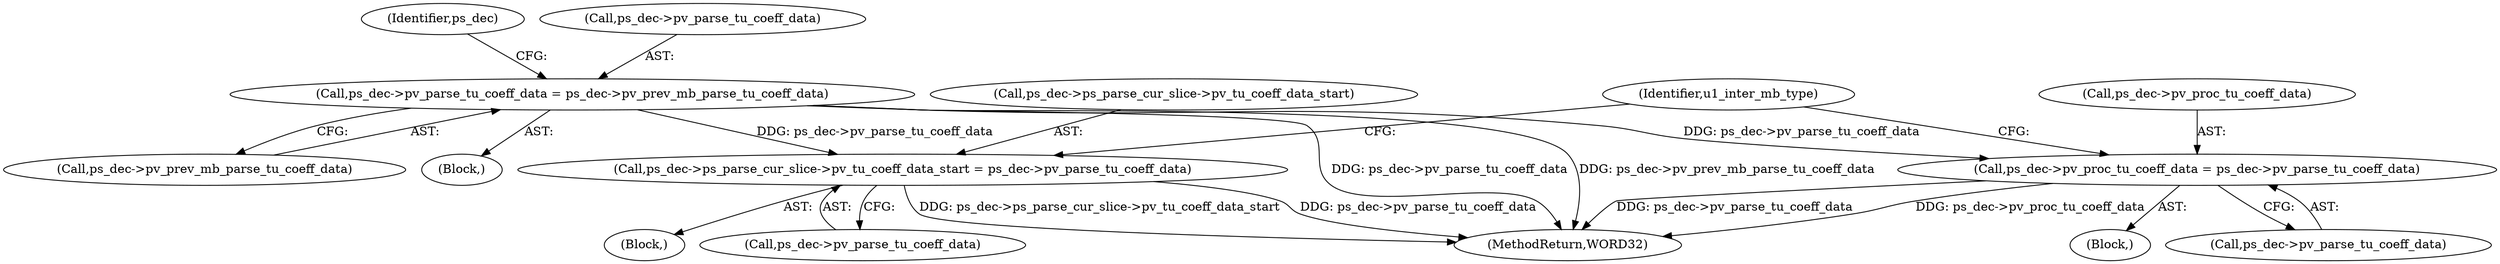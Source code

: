 digraph "0_Android_e629194c62a9a129ce378e08cb1059a8a53f1795_0@pointer" {
"1000588" [label="(Call,ps_dec->pv_parse_tu_coeff_data = ps_dec->pv_prev_mb_parse_tu_coeff_data)"];
"1000904" [label="(Call,ps_dec->ps_parse_cur_slice->pv_tu_coeff_data_start = ps_dec->pv_parse_tu_coeff_data)"];
"1000915" [label="(Call,ps_dec->pv_proc_tu_coeff_data = ps_dec->pv_parse_tu_coeff_data)"];
"1001358" [label="(MethodReturn,WORD32)"];
"1000903" [label="(Block,)"];
"1000905" [label="(Call,ps_dec->ps_parse_cur_slice->pv_tu_coeff_data_start)"];
"1000904" [label="(Call,ps_dec->ps_parse_cur_slice->pv_tu_coeff_data_start = ps_dec->pv_parse_tu_coeff_data)"];
"1000597" [label="(Identifier,ps_dec)"];
"1000914" [label="(Block,)"];
"1000592" [label="(Call,ps_dec->pv_prev_mb_parse_tu_coeff_data)"];
"1000919" [label="(Call,ps_dec->pv_parse_tu_coeff_data)"];
"1000522" [label="(Block,)"];
"1000910" [label="(Call,ps_dec->pv_parse_tu_coeff_data)"];
"1000589" [label="(Call,ps_dec->pv_parse_tu_coeff_data)"];
"1000916" [label="(Call,ps_dec->pv_proc_tu_coeff_data)"];
"1000923" [label="(Identifier,u1_inter_mb_type)"];
"1000915" [label="(Call,ps_dec->pv_proc_tu_coeff_data = ps_dec->pv_parse_tu_coeff_data)"];
"1000588" [label="(Call,ps_dec->pv_parse_tu_coeff_data = ps_dec->pv_prev_mb_parse_tu_coeff_data)"];
"1000588" -> "1000522"  [label="AST: "];
"1000588" -> "1000592"  [label="CFG: "];
"1000589" -> "1000588"  [label="AST: "];
"1000592" -> "1000588"  [label="AST: "];
"1000597" -> "1000588"  [label="CFG: "];
"1000588" -> "1001358"  [label="DDG: ps_dec->pv_parse_tu_coeff_data"];
"1000588" -> "1001358"  [label="DDG: ps_dec->pv_prev_mb_parse_tu_coeff_data"];
"1000588" -> "1000904"  [label="DDG: ps_dec->pv_parse_tu_coeff_data"];
"1000588" -> "1000915"  [label="DDG: ps_dec->pv_parse_tu_coeff_data"];
"1000904" -> "1000903"  [label="AST: "];
"1000904" -> "1000910"  [label="CFG: "];
"1000905" -> "1000904"  [label="AST: "];
"1000910" -> "1000904"  [label="AST: "];
"1000923" -> "1000904"  [label="CFG: "];
"1000904" -> "1001358"  [label="DDG: ps_dec->ps_parse_cur_slice->pv_tu_coeff_data_start"];
"1000904" -> "1001358"  [label="DDG: ps_dec->pv_parse_tu_coeff_data"];
"1000915" -> "1000914"  [label="AST: "];
"1000915" -> "1000919"  [label="CFG: "];
"1000916" -> "1000915"  [label="AST: "];
"1000919" -> "1000915"  [label="AST: "];
"1000923" -> "1000915"  [label="CFG: "];
"1000915" -> "1001358"  [label="DDG: ps_dec->pv_parse_tu_coeff_data"];
"1000915" -> "1001358"  [label="DDG: ps_dec->pv_proc_tu_coeff_data"];
}
